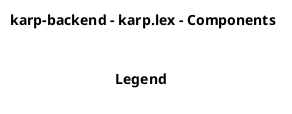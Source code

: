 @startuml
set separator none
title karp-backend - karp.lex - Components

top to bottom direction

!include <C4/C4>
!include <C4/C4_Context>


SHOW_LEGEND(true)
@enduml